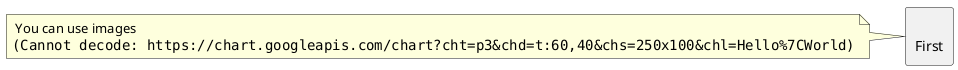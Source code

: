 {
  "sha1": "at62yxrqerhgb43f5o77g6wbllfjmdg",
  "insertion": {
    "when": "2024-05-30T20:48:21.950Z",
    "url": "https://forum.plantuml.net/18151/using-cypher-does-not-always-recognize-restricted-words",
    "user": "plantuml@gmail.com"
  }
}
@startuml
rectangle "First" <<$Net>>
note left
 You can use images
<img:https://chart.googleapis.com/chart?cht=p3&chd=t:60,40&chs=250x100&chl=Hello%7CWorld>
end note
@enduml
